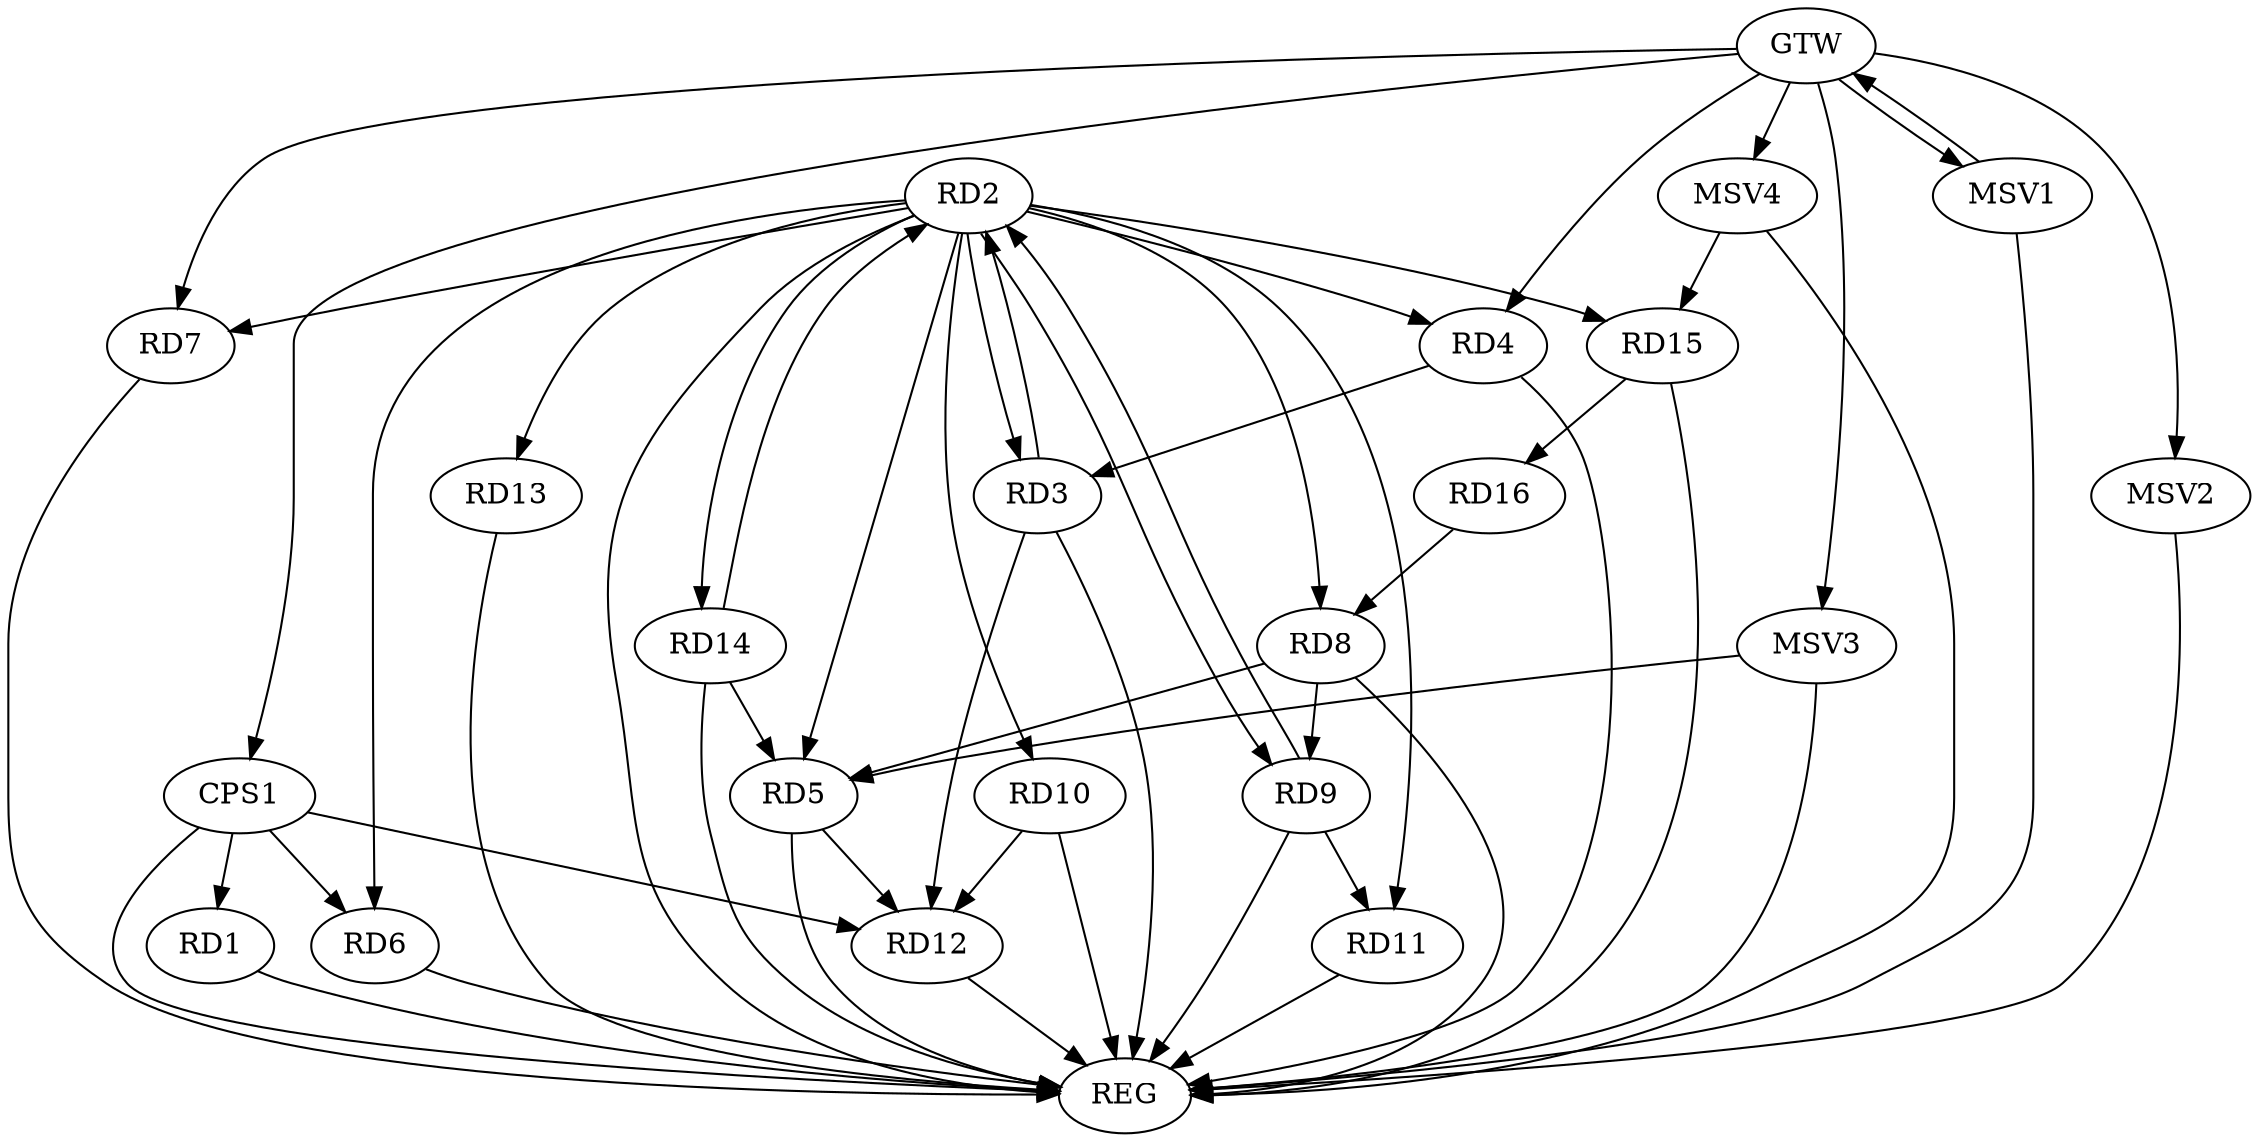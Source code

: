 strict digraph G {
  RD1 [ label="RD1" ];
  RD2 [ label="RD2" ];
  RD3 [ label="RD3" ];
  RD4 [ label="RD4" ];
  RD5 [ label="RD5" ];
  RD6 [ label="RD6" ];
  RD7 [ label="RD7" ];
  RD8 [ label="RD8" ];
  RD9 [ label="RD9" ];
  RD10 [ label="RD10" ];
  RD11 [ label="RD11" ];
  RD12 [ label="RD12" ];
  RD13 [ label="RD13" ];
  RD14 [ label="RD14" ];
  RD15 [ label="RD15" ];
  RD16 [ label="RD16" ];
  CPS1 [ label="CPS1" ];
  GTW [ label="GTW" ];
  REG [ label="REG" ];
  MSV1 [ label="MSV1" ];
  MSV2 [ label="MSV2" ];
  MSV3 [ label="MSV3" ];
  MSV4 [ label="MSV4" ];
  RD3 -> RD2;
  RD2 -> RD5;
  RD2 -> RD8;
  RD9 -> RD2;
  RD14 -> RD2;
  RD2 -> RD15;
  RD4 -> RD3;
  RD3 -> RD12;
  RD8 -> RD5;
  RD5 -> RD12;
  RD14 -> RD5;
  RD8 -> RD9;
  RD16 -> RD8;
  RD9 -> RD11;
  RD10 -> RD12;
  RD15 -> RD16;
  CPS1 -> RD1;
  CPS1 -> RD6;
  CPS1 -> RD12;
  GTW -> RD4;
  GTW -> RD7;
  GTW -> CPS1;
  RD1 -> REG;
  RD2 -> REG;
  RD3 -> REG;
  RD4 -> REG;
  RD5 -> REG;
  RD6 -> REG;
  RD7 -> REG;
  RD8 -> REG;
  RD9 -> REG;
  RD10 -> REG;
  RD11 -> REG;
  RD12 -> REG;
  RD13 -> REG;
  RD14 -> REG;
  RD15 -> REG;
  CPS1 -> REG;
  RD2 -> RD11;
  RD2 -> RD4;
  RD2 -> RD9;
  RD2 -> RD14;
  RD2 -> RD3;
  RD2 -> RD7;
  RD2 -> RD10;
  RD2 -> RD6;
  RD2 -> RD13;
  MSV1 -> GTW;
  GTW -> MSV1;
  MSV1 -> REG;
  GTW -> MSV2;
  MSV2 -> REG;
  MSV3 -> RD5;
  GTW -> MSV3;
  MSV3 -> REG;
  MSV4 -> RD15;
  GTW -> MSV4;
  MSV4 -> REG;
}
